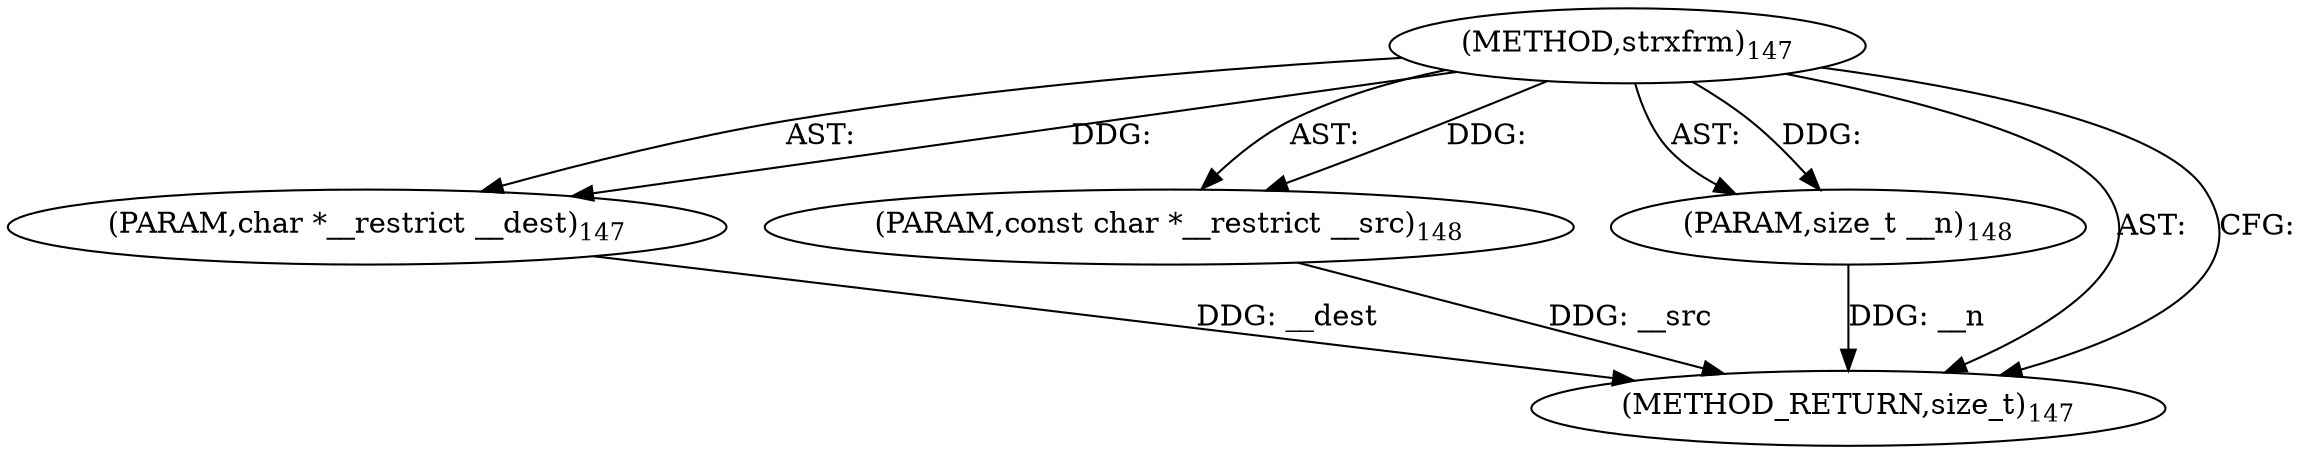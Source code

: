 digraph "strxfrm" {  
"98816" [label = <(METHOD,strxfrm)<SUB>147</SUB>> ]
"98817" [label = <(PARAM,char *__restrict __dest)<SUB>147</SUB>> ]
"98818" [label = <(PARAM,const char *__restrict __src)<SUB>148</SUB>> ]
"98819" [label = <(PARAM,size_t __n)<SUB>148</SUB>> ]
"98820" [label = <(METHOD_RETURN,size_t)<SUB>147</SUB>> ]
  "98816" -> "98817"  [ label = "AST: "] 
  "98816" -> "98818"  [ label = "AST: "] 
  "98816" -> "98819"  [ label = "AST: "] 
  "98816" -> "98820"  [ label = "AST: "] 
  "98816" -> "98820"  [ label = "CFG: "] 
  "98817" -> "98820"  [ label = "DDG: __dest"] 
  "98818" -> "98820"  [ label = "DDG: __src"] 
  "98819" -> "98820"  [ label = "DDG: __n"] 
  "98816" -> "98817"  [ label = "DDG: "] 
  "98816" -> "98818"  [ label = "DDG: "] 
  "98816" -> "98819"  [ label = "DDG: "] 
}
